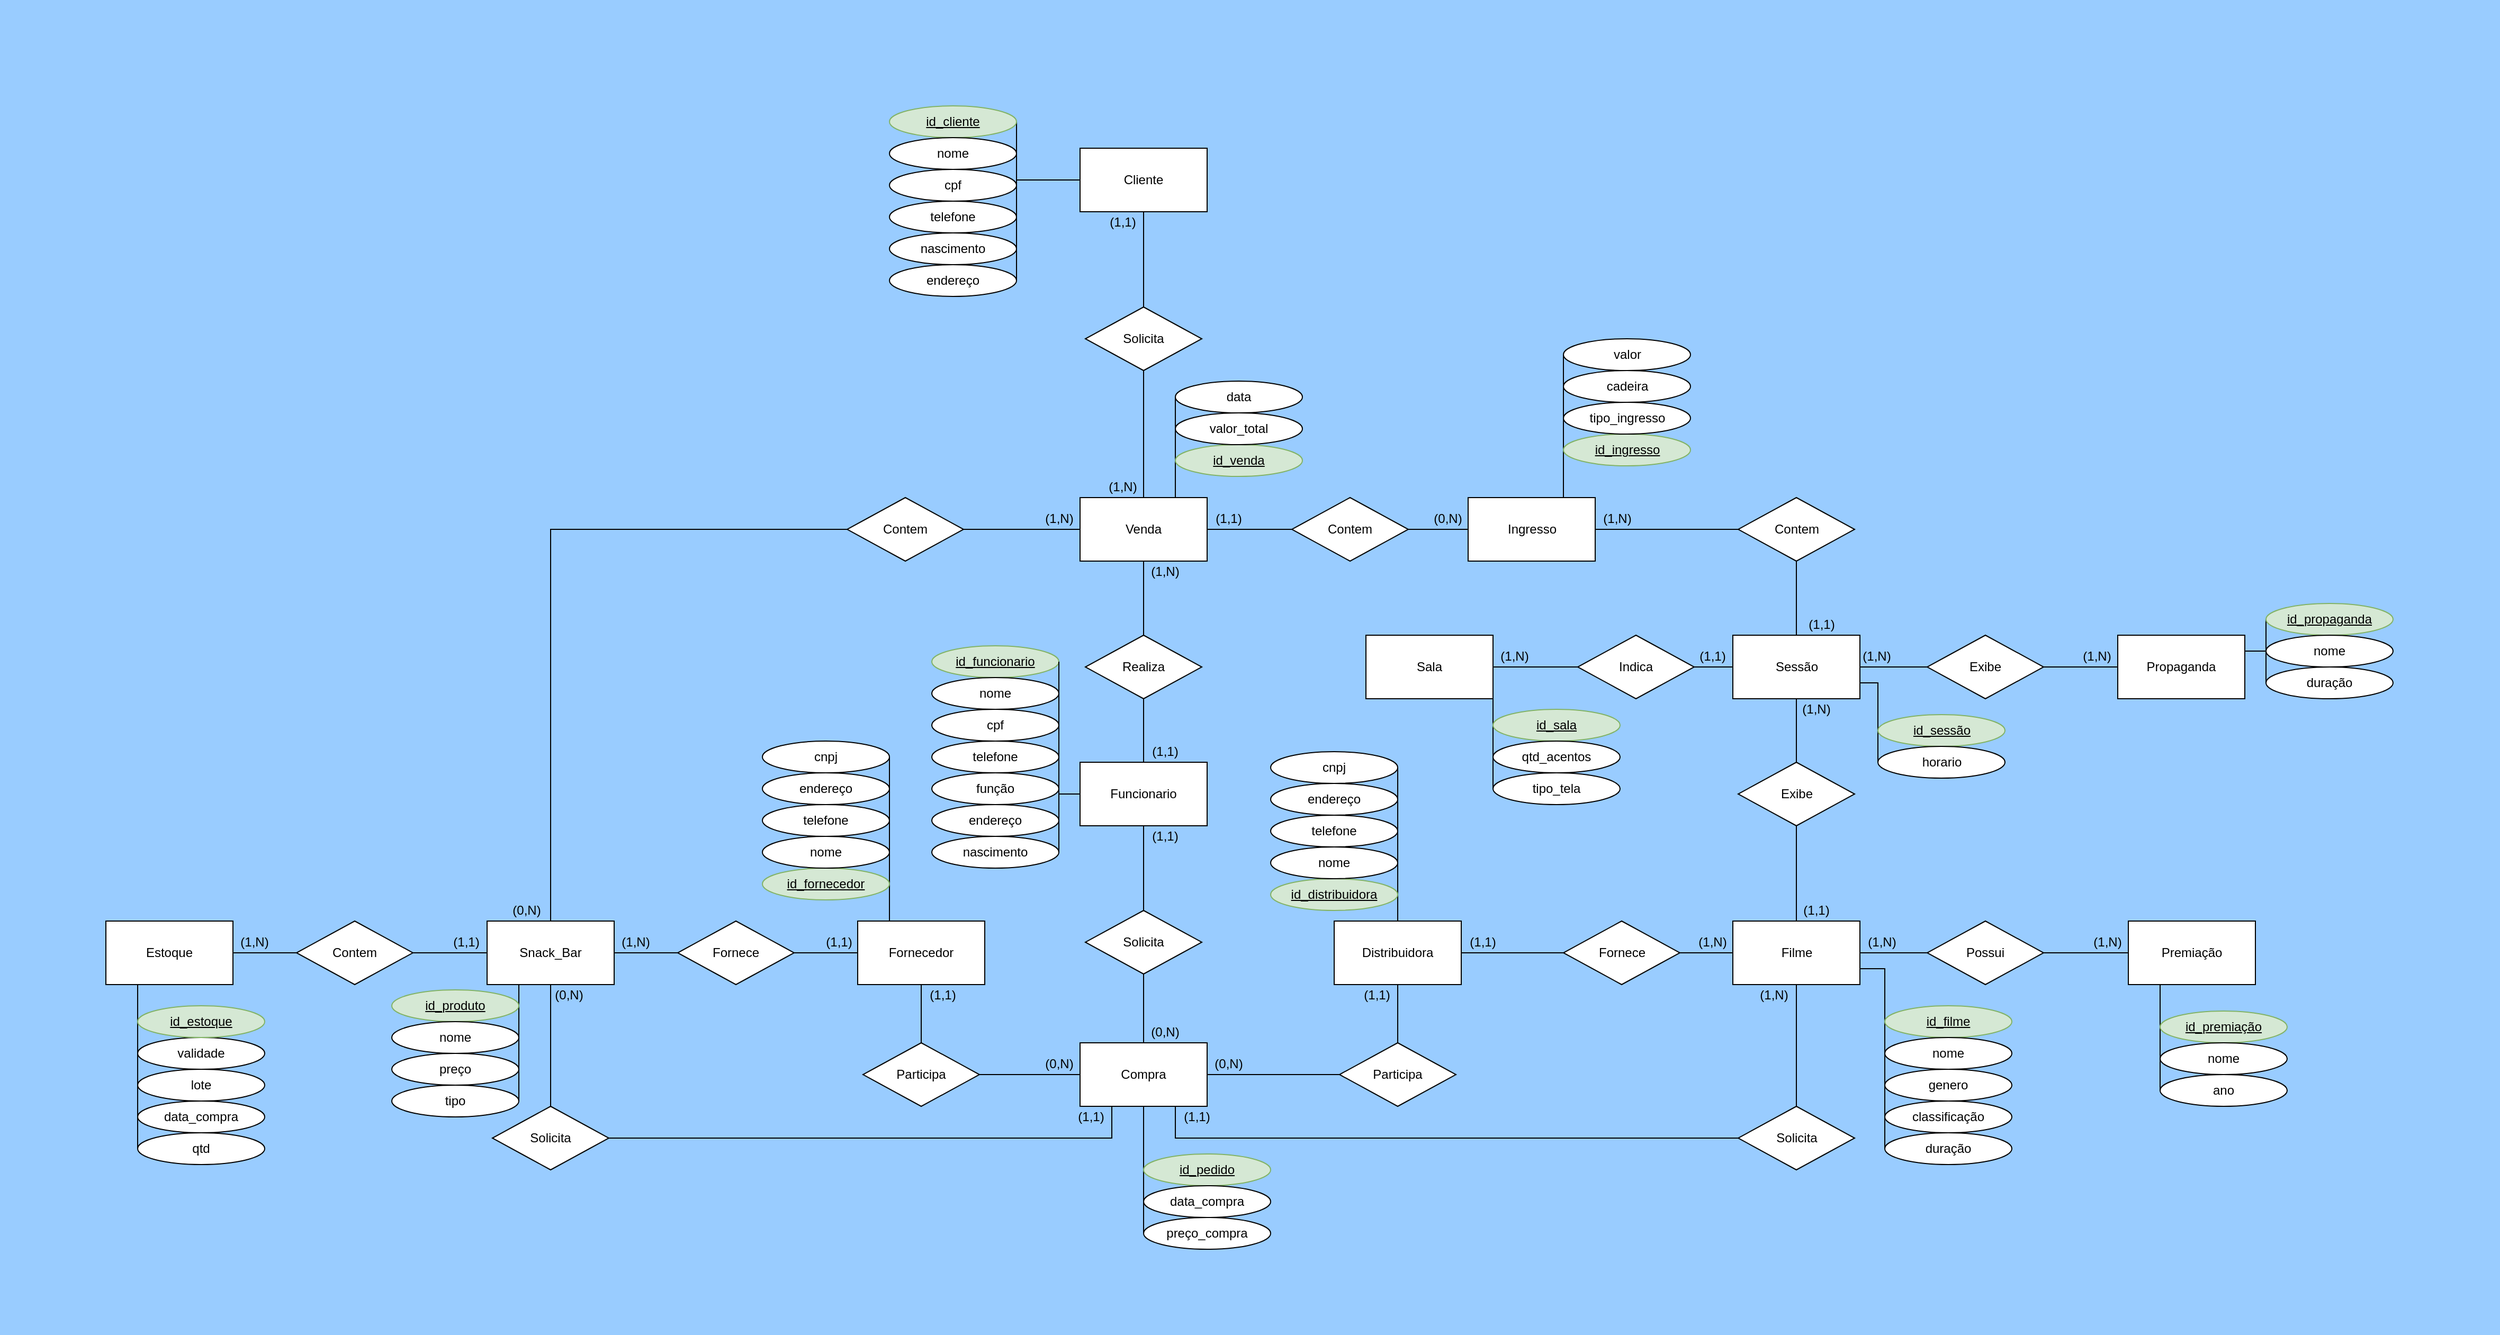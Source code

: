 <mxfile version="18.1.3" type="device"><diagram id="N08q6Q-7YGKwQMDw1m7G" name="Page-1"><mxGraphModel dx="3956" dy="2459" grid="1" gridSize="10" guides="1" tooltips="1" connect="1" arrows="0" fold="1" page="1" pageScale="1" pageWidth="827" pageHeight="1169" background="#99CCFF" math="0" shadow="0"><root><mxCell id="0"/><mxCell id="1" parent="0"/><mxCell id="DUTsO09bMGYUf5gLM8QR-39" style="edgeStyle=orthogonalEdgeStyle;rounded=0;orthogonalLoop=1;jettySize=auto;html=1;exitX=1;exitY=0.5;exitDx=0;exitDy=0;entryX=0;entryY=0.5;entryDx=0;entryDy=0;endArrow=none;endFill=0;" parent="1" source="DUTsO09bMGYUf5gLM8QR-1" target="DUTsO09bMGYUf5gLM8QR-38" edge="1"><mxGeometry relative="1" as="geometry"/></mxCell><mxCell id="rdsiZE_Zgg-O4tdGcCl3-23" style="edgeStyle=orthogonalEdgeStyle;rounded=0;orthogonalLoop=1;jettySize=auto;html=1;exitX=1;exitY=0.75;exitDx=0;exitDy=0;entryX=0;entryY=0.5;entryDx=0;entryDy=0;endArrow=none;endFill=0;" edge="1" parent="1" source="DUTsO09bMGYUf5gLM8QR-1" target="rdsiZE_Zgg-O4tdGcCl3-22"><mxGeometry relative="1" as="geometry"><Array as="points"><mxPoint x="520" y="270"/><mxPoint x="520" y="270"/></Array></mxGeometry></mxCell><mxCell id="DUTsO09bMGYUf5gLM8QR-1" value="Sala" style="rounded=0;whiteSpace=wrap;html=1;" parent="1" vertex="1"><mxGeometry x="400" y="200" width="120" height="60" as="geometry"/></mxCell><mxCell id="DUTsO09bMGYUf5gLM8QR-20" style="edgeStyle=orthogonalEdgeStyle;rounded=0;orthogonalLoop=1;jettySize=auto;html=1;entryX=0.5;entryY=0;entryDx=0;entryDy=0;endArrow=none;endFill=0;" parent="1" source="DUTsO09bMGYUf5gLM8QR-2" target="DUTsO09bMGYUf5gLM8QR-16" edge="1"><mxGeometry relative="1" as="geometry"/></mxCell><mxCell id="rdsiZE_Zgg-O4tdGcCl3-4" style="edgeStyle=orthogonalEdgeStyle;rounded=0;orthogonalLoop=1;jettySize=auto;html=1;exitX=0;exitY=0.5;exitDx=0;exitDy=0;entryX=1;entryY=0.5;entryDx=0;entryDy=0;endArrow=none;endFill=0;" edge="1" parent="1" source="DUTsO09bMGYUf5gLM8QR-2" target="nW029gVchSNb0J5H2_Mj-21"><mxGeometry relative="1" as="geometry"/></mxCell><mxCell id="DUTsO09bMGYUf5gLM8QR-2" value="Funcionario" style="rounded=0;whiteSpace=wrap;html=1;" parent="1" vertex="1"><mxGeometry x="130" y="320" width="120" height="60" as="geometry"/></mxCell><mxCell id="rdsiZE_Zgg-O4tdGcCl3-28" style="edgeStyle=orthogonalEdgeStyle;rounded=0;orthogonalLoop=1;jettySize=auto;html=1;exitX=1;exitY=0.25;exitDx=0;exitDy=0;endArrow=none;endFill=0;entryX=0;entryY=0.5;entryDx=0;entryDy=0;" edge="1" parent="1" source="DUTsO09bMGYUf5gLM8QR-3" target="rdsiZE_Zgg-O4tdGcCl3-25"><mxGeometry relative="1" as="geometry"><mxPoint x="1270" y="215.167" as="targetPoint"/></mxGeometry></mxCell><mxCell id="DUTsO09bMGYUf5gLM8QR-3" value="Propaganda" style="rounded=0;whiteSpace=wrap;html=1;" parent="1" vertex="1"><mxGeometry x="1110" y="200" width="120" height="60" as="geometry"/></mxCell><mxCell id="rdsiZE_Zgg-O4tdGcCl3-3" style="edgeStyle=orthogonalEdgeStyle;rounded=0;orthogonalLoop=1;jettySize=auto;html=1;exitX=0.25;exitY=0;exitDx=0;exitDy=0;entryX=1;entryY=0.5;entryDx=0;entryDy=0;endArrow=none;endFill=0;" edge="1" parent="1" source="DUTsO09bMGYUf5gLM8QR-4" target="nW029gVchSNb0J5H2_Mj-14"><mxGeometry relative="1" as="geometry"><Array as="points"><mxPoint x="-50" y="360"/><mxPoint x="-50" y="360"/></Array></mxGeometry></mxCell><mxCell id="DUTsO09bMGYUf5gLM8QR-4" value="Fornecedor" style="rounded=0;whiteSpace=wrap;html=1;" parent="1" vertex="1"><mxGeometry x="-80" y="470" width="120" height="60" as="geometry"/></mxCell><mxCell id="DUTsO09bMGYUf5gLM8QR-48" style="edgeStyle=orthogonalEdgeStyle;rounded=0;orthogonalLoop=1;jettySize=auto;html=1;exitX=1;exitY=0.5;exitDx=0;exitDy=0;entryX=0;entryY=0.5;entryDx=0;entryDy=0;endArrow=none;endFill=0;" parent="1" source="DUTsO09bMGYUf5gLM8QR-5" target="DUTsO09bMGYUf5gLM8QR-47" edge="1"><mxGeometry relative="1" as="geometry"/></mxCell><mxCell id="rdsiZE_Zgg-O4tdGcCl3-38" style="edgeStyle=orthogonalEdgeStyle;rounded=0;orthogonalLoop=1;jettySize=auto;html=1;exitX=0.75;exitY=0;exitDx=0;exitDy=0;entryX=0;entryY=0.5;entryDx=0;entryDy=0;endArrow=none;endFill=0;" edge="1" parent="1" source="DUTsO09bMGYUf5gLM8QR-5" target="rdsiZE_Zgg-O4tdGcCl3-46"><mxGeometry relative="1" as="geometry"><Array as="points"><mxPoint x="587" y="-35"/><mxPoint x="587" y="-65"/></Array></mxGeometry></mxCell><mxCell id="DUTsO09bMGYUf5gLM8QR-5" value="Ingresso" style="rounded=0;whiteSpace=wrap;html=1;" parent="1" vertex="1"><mxGeometry x="496.5" y="70" width="120" height="60" as="geometry"/></mxCell><mxCell id="DUTsO09bMGYUf5gLM8QR-55" style="edgeStyle=orthogonalEdgeStyle;rounded=0;orthogonalLoop=1;jettySize=auto;html=1;exitX=0.5;exitY=0;exitDx=0;exitDy=0;entryX=0;entryY=0.5;entryDx=0;entryDy=0;endArrow=none;endFill=0;" parent="1" source="DUTsO09bMGYUf5gLM8QR-6" target="DUTsO09bMGYUf5gLM8QR-53" edge="1"><mxGeometry relative="1" as="geometry"/></mxCell><mxCell id="juYPXaUoEVc3lZJDfHb4-6" style="edgeStyle=orthogonalEdgeStyle;rounded=0;orthogonalLoop=1;jettySize=auto;html=1;exitX=0.5;exitY=1;exitDx=0;exitDy=0;entryX=0.5;entryY=0;entryDx=0;entryDy=0;endArrow=none;endFill=0;" parent="1" source="DUTsO09bMGYUf5gLM8QR-6" target="juYPXaUoEVc3lZJDfHb4-5" edge="1"><mxGeometry relative="1" as="geometry"/></mxCell><mxCell id="nW029gVchSNb0J5H2_Mj-2" style="edgeStyle=orthogonalEdgeStyle;rounded=0;orthogonalLoop=1;jettySize=auto;html=1;exitX=0;exitY=0.5;exitDx=0;exitDy=0;entryX=1;entryY=0.5;entryDx=0;entryDy=0;endArrow=none;endFill=0;" parent="1" source="DUTsO09bMGYUf5gLM8QR-6" target="nW029gVchSNb0J5H2_Mj-1" edge="1"><mxGeometry relative="1" as="geometry"/></mxCell><mxCell id="rdsiZE_Zgg-O4tdGcCl3-2" style="edgeStyle=orthogonalEdgeStyle;rounded=0;orthogonalLoop=1;jettySize=auto;html=1;exitX=0.25;exitY=1;exitDx=0;exitDy=0;endArrow=none;endFill=0;" edge="1" parent="1" source="DUTsO09bMGYUf5gLM8QR-6"><mxGeometry relative="1" as="geometry"><mxPoint x="-400" y="640" as="targetPoint"/></mxGeometry></mxCell><mxCell id="DUTsO09bMGYUf5gLM8QR-6" value="Snack_Bar" style="rounded=0;whiteSpace=wrap;html=1;" parent="1" vertex="1"><mxGeometry x="-430" y="470" width="120" height="60" as="geometry"/></mxCell><mxCell id="rdsiZE_Zgg-O4tdGcCl3-19" style="edgeStyle=orthogonalEdgeStyle;rounded=0;orthogonalLoop=1;jettySize=auto;html=1;exitX=0.5;exitY=0;exitDx=0;exitDy=0;entryX=1;entryY=0.5;entryDx=0;entryDy=0;endArrow=none;endFill=0;" edge="1" parent="1" source="DUTsO09bMGYUf5gLM8QR-7" target="rdsiZE_Zgg-O4tdGcCl3-18"><mxGeometry relative="1" as="geometry"><Array as="points"><mxPoint x="430" y="360"/><mxPoint x="430" y="360"/></Array></mxGeometry></mxCell><mxCell id="DUTsO09bMGYUf5gLM8QR-7" value="Distribuidora" style="rounded=0;whiteSpace=wrap;html=1;" parent="1" vertex="1"><mxGeometry x="370" y="470" width="120" height="60" as="geometry"/></mxCell><mxCell id="rdsiZE_Zgg-O4tdGcCl3-56" style="edgeStyle=orthogonalEdgeStyle;rounded=0;orthogonalLoop=1;jettySize=auto;html=1;exitX=0;exitY=0.5;exitDx=0;exitDy=0;entryX=1;entryY=0.5;entryDx=0;entryDy=0;endArrow=none;endFill=0;" edge="1" parent="1" source="DUTsO09bMGYUf5gLM8QR-8" target="rdsiZE_Zgg-O4tdGcCl3-50"><mxGeometry relative="1" as="geometry"><Array as="points"><mxPoint x="70" y="-230"/></Array></mxGeometry></mxCell><mxCell id="DUTsO09bMGYUf5gLM8QR-8" value="Cliente" style="rounded=0;whiteSpace=wrap;html=1;" parent="1" vertex="1"><mxGeometry x="130" y="-260" width="120" height="60" as="geometry"/></mxCell><mxCell id="DUTsO09bMGYUf5gLM8QR-24" style="edgeStyle=orthogonalEdgeStyle;rounded=0;orthogonalLoop=1;jettySize=auto;html=1;entryX=1;entryY=0.5;entryDx=0;entryDy=0;endArrow=none;endFill=0;" parent="1" source="DUTsO09bMGYUf5gLM8QR-10" target="DUTsO09bMGYUf5gLM8QR-23" edge="1"><mxGeometry relative="1" as="geometry"/></mxCell><mxCell id="DUTsO09bMGYUf5gLM8QR-42" style="edgeStyle=orthogonalEdgeStyle;rounded=0;orthogonalLoop=1;jettySize=auto;html=1;exitX=0.5;exitY=0;exitDx=0;exitDy=0;entryX=0.5;entryY=1;entryDx=0;entryDy=0;endArrow=none;endFill=0;" parent="1" source="DUTsO09bMGYUf5gLM8QR-10" target="DUTsO09bMGYUf5gLM8QR-41" edge="1"><mxGeometry relative="1" as="geometry"/></mxCell><mxCell id="juYPXaUoEVc3lZJDfHb4-12" style="edgeStyle=orthogonalEdgeStyle;rounded=0;orthogonalLoop=1;jettySize=auto;html=1;exitX=0.5;exitY=1;exitDx=0;exitDy=0;entryX=0.5;entryY=0;entryDx=0;entryDy=0;endArrow=none;endFill=0;" parent="1" source="DUTsO09bMGYUf5gLM8QR-10" target="juYPXaUoEVc3lZJDfHb4-11" edge="1"><mxGeometry relative="1" as="geometry"/></mxCell><mxCell id="rdsiZE_Zgg-O4tdGcCl3-13" style="edgeStyle=orthogonalEdgeStyle;rounded=0;orthogonalLoop=1;jettySize=auto;html=1;exitX=1;exitY=0.75;exitDx=0;exitDy=0;endArrow=none;endFill=0;entryX=0;entryY=0.5;entryDx=0;entryDy=0;" edge="1" parent="1" source="DUTsO09bMGYUf5gLM8QR-10" target="nW029gVchSNb0J5H2_Mj-25"><mxGeometry relative="1" as="geometry"><mxPoint x="890" y="560" as="targetPoint"/><Array as="points"><mxPoint x="890" y="515"/></Array></mxGeometry></mxCell><mxCell id="DUTsO09bMGYUf5gLM8QR-10" value="Filme" style="rounded=0;whiteSpace=wrap;html=1;" parent="1" vertex="1"><mxGeometry x="746.5" y="470" width="120" height="60" as="geometry"/></mxCell><mxCell id="DUTsO09bMGYUf5gLM8QR-54" style="edgeStyle=orthogonalEdgeStyle;rounded=0;orthogonalLoop=1;jettySize=auto;html=1;exitX=0;exitY=0.5;exitDx=0;exitDy=0;entryX=1;entryY=0.5;entryDx=0;entryDy=0;endArrow=none;endFill=0;" parent="1" source="DUTsO09bMGYUf5gLM8QR-11" target="DUTsO09bMGYUf5gLM8QR-53" edge="1"><mxGeometry relative="1" as="geometry"/></mxCell><mxCell id="rdsiZE_Zgg-O4tdGcCl3-48" style="edgeStyle=orthogonalEdgeStyle;rounded=0;orthogonalLoop=1;jettySize=auto;html=1;exitX=0.75;exitY=0;exitDx=0;exitDy=0;entryX=0;entryY=0.5;entryDx=0;entryDy=0;endArrow=none;endFill=0;" edge="1" parent="1" source="DUTsO09bMGYUf5gLM8QR-11" target="rdsiZE_Zgg-O4tdGcCl3-47"><mxGeometry relative="1" as="geometry"><Array as="points"><mxPoint x="220" y="20"/><mxPoint x="220" y="20"/></Array></mxGeometry></mxCell><mxCell id="DUTsO09bMGYUf5gLM8QR-11" value="Venda" style="rounded=0;whiteSpace=wrap;html=1;" parent="1" vertex="1"><mxGeometry x="130" y="70" width="120" height="60" as="geometry"/></mxCell><mxCell id="DUTsO09bMGYUf5gLM8QR-15" style="edgeStyle=orthogonalEdgeStyle;rounded=0;orthogonalLoop=1;jettySize=auto;html=1;entryX=0.5;entryY=0;entryDx=0;entryDy=0;endArrow=none;endFill=0;" parent="1" source="DUTsO09bMGYUf5gLM8QR-12" target="DUTsO09bMGYUf5gLM8QR-11" edge="1"><mxGeometry relative="1" as="geometry"/></mxCell><mxCell id="DUTsO09bMGYUf5gLM8QR-52" style="edgeStyle=orthogonalEdgeStyle;rounded=0;orthogonalLoop=1;jettySize=auto;html=1;exitX=0.5;exitY=0;exitDx=0;exitDy=0;entryX=0.5;entryY=1;entryDx=0;entryDy=0;endArrow=none;endFill=0;" parent="1" source="DUTsO09bMGYUf5gLM8QR-12" target="DUTsO09bMGYUf5gLM8QR-8" edge="1"><mxGeometry relative="1" as="geometry"/></mxCell><mxCell id="DUTsO09bMGYUf5gLM8QR-12" value="Solicita" style="rhombus;whiteSpace=wrap;html=1;" parent="1" vertex="1"><mxGeometry x="135" y="-110" width="110" height="60" as="geometry"/></mxCell><mxCell id="DUTsO09bMGYUf5gLM8QR-16" value="Solicita" style="rhombus;whiteSpace=wrap;html=1;" parent="1" vertex="1"><mxGeometry x="135" y="460" width="110" height="60" as="geometry"/></mxCell><mxCell id="DUTsO09bMGYUf5gLM8QR-18" style="edgeStyle=orthogonalEdgeStyle;rounded=0;orthogonalLoop=1;jettySize=auto;html=1;entryX=0.5;entryY=0;entryDx=0;entryDy=0;endArrow=none;endFill=0;" parent="1" source="DUTsO09bMGYUf5gLM8QR-17" target="DUTsO09bMGYUf5gLM8QR-2" edge="1"><mxGeometry relative="1" as="geometry"/></mxCell><mxCell id="DUTsO09bMGYUf5gLM8QR-19" style="edgeStyle=orthogonalEdgeStyle;rounded=0;orthogonalLoop=1;jettySize=auto;html=1;entryX=0.5;entryY=1;entryDx=0;entryDy=0;endArrow=none;endFill=0;" parent="1" source="DUTsO09bMGYUf5gLM8QR-17" target="DUTsO09bMGYUf5gLM8QR-11" edge="1"><mxGeometry relative="1" as="geometry"/></mxCell><mxCell id="DUTsO09bMGYUf5gLM8QR-17" value="Realiza" style="rhombus;whiteSpace=wrap;html=1;" parent="1" vertex="1"><mxGeometry x="135" y="200" width="110" height="60" as="geometry"/></mxCell><mxCell id="DUTsO09bMGYUf5gLM8QR-22" style="edgeStyle=orthogonalEdgeStyle;rounded=0;orthogonalLoop=1;jettySize=auto;html=1;entryX=0.5;entryY=1;entryDx=0;entryDy=0;endArrow=none;endFill=0;" parent="1" source="DUTsO09bMGYUf5gLM8QR-21" target="DUTsO09bMGYUf5gLM8QR-16" edge="1"><mxGeometry relative="1" as="geometry"/></mxCell><mxCell id="juYPXaUoEVc3lZJDfHb4-2" style="edgeStyle=orthogonalEdgeStyle;rounded=0;orthogonalLoop=1;jettySize=auto;html=1;exitX=0;exitY=0.5;exitDx=0;exitDy=0;entryX=1;entryY=0.5;entryDx=0;entryDy=0;endArrow=none;endFill=0;" parent="1" source="DUTsO09bMGYUf5gLM8QR-21" target="juYPXaUoEVc3lZJDfHb4-1" edge="1"><mxGeometry relative="1" as="geometry"/></mxCell><mxCell id="rdsiZE_Zgg-O4tdGcCl3-7" style="edgeStyle=orthogonalEdgeStyle;rounded=0;orthogonalLoop=1;jettySize=auto;html=1;exitX=0.5;exitY=1;exitDx=0;exitDy=0;entryX=0;entryY=0.5;entryDx=0;entryDy=0;endArrow=none;endFill=0;" edge="1" parent="1" source="DUTsO09bMGYUf5gLM8QR-21" target="nW029gVchSNb0J5H2_Mj-17"><mxGeometry relative="1" as="geometry"><Array as="points"><mxPoint x="190" y="720"/><mxPoint x="190" y="720"/></Array></mxGeometry></mxCell><mxCell id="DUTsO09bMGYUf5gLM8QR-21" value="Compra" style="rounded=0;whiteSpace=wrap;html=1;" parent="1" vertex="1"><mxGeometry x="130" y="585" width="120" height="60" as="geometry"/></mxCell><mxCell id="DUTsO09bMGYUf5gLM8QR-25" style="edgeStyle=orthogonalEdgeStyle;rounded=0;orthogonalLoop=1;jettySize=auto;html=1;entryX=1;entryY=0.5;entryDx=0;entryDy=0;endArrow=none;endFill=0;" parent="1" source="DUTsO09bMGYUf5gLM8QR-23" target="DUTsO09bMGYUf5gLM8QR-7" edge="1"><mxGeometry relative="1" as="geometry"><mxPoint x="540" y="500" as="targetPoint"/></mxGeometry></mxCell><mxCell id="DUTsO09bMGYUf5gLM8QR-23" value="Fornece" style="rhombus;whiteSpace=wrap;html=1;" parent="1" vertex="1"><mxGeometry x="586.5" y="470" width="110" height="60" as="geometry"/></mxCell><mxCell id="DUTsO09bMGYUf5gLM8QR-27" style="edgeStyle=orthogonalEdgeStyle;rounded=0;orthogonalLoop=1;jettySize=auto;html=1;entryX=0;entryY=0.5;entryDx=0;entryDy=0;endArrow=none;endFill=0;" parent="1" source="DUTsO09bMGYUf5gLM8QR-26" target="DUTsO09bMGYUf5gLM8QR-4" edge="1"><mxGeometry relative="1" as="geometry"/></mxCell><mxCell id="DUTsO09bMGYUf5gLM8QR-28" style="edgeStyle=orthogonalEdgeStyle;rounded=0;orthogonalLoop=1;jettySize=auto;html=1;entryX=1;entryY=0.5;entryDx=0;entryDy=0;endArrow=none;endFill=0;" parent="1" source="DUTsO09bMGYUf5gLM8QR-26" target="DUTsO09bMGYUf5gLM8QR-6" edge="1"><mxGeometry relative="1" as="geometry"/></mxCell><mxCell id="DUTsO09bMGYUf5gLM8QR-26" value="Fornece" style="rhombus;whiteSpace=wrap;html=1;" parent="1" vertex="1"><mxGeometry x="-250" y="470" width="110" height="60" as="geometry"/></mxCell><mxCell id="rdsiZE_Zgg-O4tdGcCl3-11" style="edgeStyle=orthogonalEdgeStyle;rounded=0;orthogonalLoop=1;jettySize=auto;html=1;exitX=0.25;exitY=1;exitDx=0;exitDy=0;entryX=0;entryY=0.5;entryDx=0;entryDy=0;endArrow=none;endFill=0;" edge="1" parent="1" source="DUTsO09bMGYUf5gLM8QR-29" target="rdsiZE_Zgg-O4tdGcCl3-78"><mxGeometry relative="1" as="geometry"><Array as="points"><mxPoint x="1150" y="600"/><mxPoint x="1150" y="600"/></Array></mxGeometry></mxCell><mxCell id="DUTsO09bMGYUf5gLM8QR-29" value="Premiação" style="rounded=0;whiteSpace=wrap;html=1;" parent="1" vertex="1"><mxGeometry x="1120" y="470" width="120" height="60" as="geometry"/></mxCell><mxCell id="DUTsO09bMGYUf5gLM8QR-31" style="edgeStyle=orthogonalEdgeStyle;rounded=0;orthogonalLoop=1;jettySize=auto;html=1;exitX=1;exitY=0.5;exitDx=0;exitDy=0;entryX=0;entryY=0.5;entryDx=0;entryDy=0;endArrow=none;endFill=0;" parent="1" source="DUTsO09bMGYUf5gLM8QR-30" target="DUTsO09bMGYUf5gLM8QR-29" edge="1"><mxGeometry relative="1" as="geometry"/></mxCell><mxCell id="DUTsO09bMGYUf5gLM8QR-32" style="edgeStyle=orthogonalEdgeStyle;rounded=0;orthogonalLoop=1;jettySize=auto;html=1;exitX=0;exitY=0.5;exitDx=0;exitDy=0;entryX=1;entryY=0.5;entryDx=0;entryDy=0;endArrow=none;endFill=0;" parent="1" source="DUTsO09bMGYUf5gLM8QR-30" target="DUTsO09bMGYUf5gLM8QR-10" edge="1"><mxGeometry relative="1" as="geometry"/></mxCell><mxCell id="DUTsO09bMGYUf5gLM8QR-30" value="Possui" style="rhombus;whiteSpace=wrap;html=1;" parent="1" vertex="1"><mxGeometry x="930" y="470" width="110" height="60" as="geometry"/></mxCell><mxCell id="DUTsO09bMGYUf5gLM8QR-45" style="edgeStyle=orthogonalEdgeStyle;rounded=0;orthogonalLoop=1;jettySize=auto;html=1;exitX=1;exitY=0.5;exitDx=0;exitDy=0;entryX=0;entryY=0.5;entryDx=0;entryDy=0;endArrow=none;endFill=0;" parent="1" source="DUTsO09bMGYUf5gLM8QR-34" target="DUTsO09bMGYUf5gLM8QR-44" edge="1"><mxGeometry relative="1" as="geometry"/></mxCell><mxCell id="rdsiZE_Zgg-O4tdGcCl3-42" style="edgeStyle=orthogonalEdgeStyle;rounded=0;orthogonalLoop=1;jettySize=auto;html=1;exitX=1;exitY=0.75;exitDx=0;exitDy=0;entryX=0;entryY=0.5;entryDx=0;entryDy=0;endArrow=none;endFill=0;" edge="1" parent="1" source="DUTsO09bMGYUf5gLM8QR-34" target="rdsiZE_Zgg-O4tdGcCl3-40"><mxGeometry relative="1" as="geometry"><mxPoint x="860" y="240.0" as="sourcePoint"/><Array as="points"><mxPoint x="884" y="245"/></Array></mxGeometry></mxCell><mxCell id="DUTsO09bMGYUf5gLM8QR-34" value="Sessão" style="rounded=0;whiteSpace=wrap;html=1;" parent="1" vertex="1"><mxGeometry x="746.5" y="200" width="120" height="60" as="geometry"/></mxCell><mxCell id="DUTsO09bMGYUf5gLM8QR-36" style="edgeStyle=orthogonalEdgeStyle;rounded=0;orthogonalLoop=1;jettySize=auto;html=1;exitX=0;exitY=0.5;exitDx=0;exitDy=0;entryX=1;entryY=0.5;entryDx=0;entryDy=0;endArrow=none;endFill=0;" parent="1" source="DUTsO09bMGYUf5gLM8QR-35" target="DUTsO09bMGYUf5gLM8QR-11" edge="1"><mxGeometry relative="1" as="geometry"/></mxCell><mxCell id="DUTsO09bMGYUf5gLM8QR-37" style="edgeStyle=orthogonalEdgeStyle;rounded=0;orthogonalLoop=1;jettySize=auto;html=1;exitX=1;exitY=0.5;exitDx=0;exitDy=0;entryX=0;entryY=0.5;entryDx=0;entryDy=0;endArrow=none;endFill=0;" parent="1" source="DUTsO09bMGYUf5gLM8QR-35" target="DUTsO09bMGYUf5gLM8QR-5" edge="1"><mxGeometry relative="1" as="geometry"/></mxCell><mxCell id="DUTsO09bMGYUf5gLM8QR-35" value="Contem" style="rhombus;whiteSpace=wrap;html=1;" parent="1" vertex="1"><mxGeometry x="330" y="70" width="110" height="60" as="geometry"/></mxCell><mxCell id="DUTsO09bMGYUf5gLM8QR-40" style="edgeStyle=orthogonalEdgeStyle;rounded=0;orthogonalLoop=1;jettySize=auto;html=1;exitX=1;exitY=0.5;exitDx=0;exitDy=0;entryX=0;entryY=0.5;entryDx=0;entryDy=0;endArrow=none;endFill=0;" parent="1" source="DUTsO09bMGYUf5gLM8QR-38" target="DUTsO09bMGYUf5gLM8QR-34" edge="1"><mxGeometry relative="1" as="geometry"/></mxCell><mxCell id="DUTsO09bMGYUf5gLM8QR-38" value="Indica" style="rhombus;whiteSpace=wrap;html=1;" parent="1" vertex="1"><mxGeometry x="600" y="200" width="110" height="60" as="geometry"/></mxCell><mxCell id="DUTsO09bMGYUf5gLM8QR-43" style="edgeStyle=orthogonalEdgeStyle;rounded=0;orthogonalLoop=1;jettySize=auto;html=1;exitX=0.5;exitY=0;exitDx=0;exitDy=0;entryX=0.5;entryY=1;entryDx=0;entryDy=0;endArrow=none;endFill=0;" parent="1" source="DUTsO09bMGYUf5gLM8QR-41" target="DUTsO09bMGYUf5gLM8QR-34" edge="1"><mxGeometry relative="1" as="geometry"/></mxCell><mxCell id="DUTsO09bMGYUf5gLM8QR-41" value="Exibe" style="rhombus;whiteSpace=wrap;html=1;" parent="1" vertex="1"><mxGeometry x="751.5" y="320" width="110" height="60" as="geometry"/></mxCell><mxCell id="DUTsO09bMGYUf5gLM8QR-46" style="edgeStyle=orthogonalEdgeStyle;rounded=0;orthogonalLoop=1;jettySize=auto;html=1;exitX=1;exitY=0.5;exitDx=0;exitDy=0;entryX=0;entryY=0.5;entryDx=0;entryDy=0;endArrow=none;endFill=0;" parent="1" source="DUTsO09bMGYUf5gLM8QR-44" target="DUTsO09bMGYUf5gLM8QR-3" edge="1"><mxGeometry relative="1" as="geometry"/></mxCell><mxCell id="DUTsO09bMGYUf5gLM8QR-44" value="Exibe" style="rhombus;whiteSpace=wrap;html=1;" parent="1" vertex="1"><mxGeometry x="930" y="200" width="110" height="60" as="geometry"/></mxCell><mxCell id="DUTsO09bMGYUf5gLM8QR-49" style="edgeStyle=orthogonalEdgeStyle;rounded=0;orthogonalLoop=1;jettySize=auto;html=1;exitX=0.5;exitY=1;exitDx=0;exitDy=0;entryX=0.5;entryY=0;entryDx=0;entryDy=0;endArrow=none;endFill=0;" parent="1" source="DUTsO09bMGYUf5gLM8QR-47" target="DUTsO09bMGYUf5gLM8QR-34" edge="1"><mxGeometry relative="1" as="geometry"/></mxCell><mxCell id="DUTsO09bMGYUf5gLM8QR-47" value="Contem" style="rhombus;whiteSpace=wrap;html=1;" parent="1" vertex="1"><mxGeometry x="751.5" y="70" width="110" height="60" as="geometry"/></mxCell><mxCell id="DUTsO09bMGYUf5gLM8QR-53" value="Contem" style="rhombus;whiteSpace=wrap;html=1;" parent="1" vertex="1"><mxGeometry x="-90" y="70" width="110" height="60" as="geometry"/></mxCell><mxCell id="juYPXaUoEVc3lZJDfHb4-3" style="edgeStyle=orthogonalEdgeStyle;rounded=0;orthogonalLoop=1;jettySize=auto;html=1;exitX=0.5;exitY=0;exitDx=0;exitDy=0;entryX=0.5;entryY=1;entryDx=0;entryDy=0;endArrow=none;endFill=0;" parent="1" source="juYPXaUoEVc3lZJDfHb4-1" target="DUTsO09bMGYUf5gLM8QR-4" edge="1"><mxGeometry relative="1" as="geometry"/></mxCell><mxCell id="juYPXaUoEVc3lZJDfHb4-1" value="Participa" style="rhombus;whiteSpace=wrap;html=1;" parent="1" vertex="1"><mxGeometry x="-75" y="585" width="110" height="60" as="geometry"/></mxCell><mxCell id="juYPXaUoEVc3lZJDfHb4-7" style="edgeStyle=orthogonalEdgeStyle;rounded=0;orthogonalLoop=1;jettySize=auto;html=1;exitX=1;exitY=0.5;exitDx=0;exitDy=0;entryX=0.25;entryY=1;entryDx=0;entryDy=0;endArrow=none;endFill=0;" parent="1" source="juYPXaUoEVc3lZJDfHb4-5" target="DUTsO09bMGYUf5gLM8QR-21" edge="1"><mxGeometry relative="1" as="geometry"/></mxCell><mxCell id="juYPXaUoEVc3lZJDfHb4-5" value="Solicita" style="rhombus;whiteSpace=wrap;html=1;" parent="1" vertex="1"><mxGeometry x="-425" y="645" width="110" height="60" as="geometry"/></mxCell><mxCell id="juYPXaUoEVc3lZJDfHb4-9" style="edgeStyle=orthogonalEdgeStyle;rounded=0;orthogonalLoop=1;jettySize=auto;html=1;exitX=0.5;exitY=0;exitDx=0;exitDy=0;entryX=0.5;entryY=1;entryDx=0;entryDy=0;endArrow=none;endFill=0;" parent="1" source="juYPXaUoEVc3lZJDfHb4-8" target="DUTsO09bMGYUf5gLM8QR-7" edge="1"><mxGeometry relative="1" as="geometry"/></mxCell><mxCell id="juYPXaUoEVc3lZJDfHb4-10" style="edgeStyle=orthogonalEdgeStyle;rounded=0;orthogonalLoop=1;jettySize=auto;html=1;exitX=0;exitY=0.5;exitDx=0;exitDy=0;entryX=1;entryY=0.5;entryDx=0;entryDy=0;endArrow=none;endFill=0;" parent="1" source="juYPXaUoEVc3lZJDfHb4-8" target="DUTsO09bMGYUf5gLM8QR-21" edge="1"><mxGeometry relative="1" as="geometry"/></mxCell><mxCell id="juYPXaUoEVc3lZJDfHb4-8" value="Participa" style="rhombus;whiteSpace=wrap;html=1;" parent="1" vertex="1"><mxGeometry x="375" y="585" width="110" height="60" as="geometry"/></mxCell><mxCell id="juYPXaUoEVc3lZJDfHb4-13" style="edgeStyle=orthogonalEdgeStyle;rounded=0;orthogonalLoop=1;jettySize=auto;html=1;exitX=0;exitY=0.5;exitDx=0;exitDy=0;entryX=0.75;entryY=1;entryDx=0;entryDy=0;endArrow=none;endFill=0;" parent="1" source="juYPXaUoEVc3lZJDfHb4-11" target="DUTsO09bMGYUf5gLM8QR-21" edge="1"><mxGeometry relative="1" as="geometry"/></mxCell><mxCell id="juYPXaUoEVc3lZJDfHb4-11" value="Solicita" style="rhombus;whiteSpace=wrap;html=1;" parent="1" vertex="1"><mxGeometry x="751.5" y="645" width="110" height="60" as="geometry"/></mxCell><mxCell id="juYPXaUoEVc3lZJDfHb4-14" value="id_produto" style="ellipse;whiteSpace=wrap;html=1;fillColor=#d5e8d4;strokeColor=#82b366;fontStyle=4" parent="1" vertex="1"><mxGeometry x="-520" y="535" width="120" height="30" as="geometry"/></mxCell><mxCell id="juYPXaUoEVc3lZJDfHb4-15" value="nome" style="ellipse;whiteSpace=wrap;html=1;" parent="1" vertex="1"><mxGeometry x="-520" y="565" width="120" height="30" as="geometry"/></mxCell><mxCell id="juYPXaUoEVc3lZJDfHb4-16" value="preço" style="ellipse;whiteSpace=wrap;html=1;" parent="1" vertex="1"><mxGeometry x="-520" y="595" width="120" height="30" as="geometry"/></mxCell><mxCell id="juYPXaUoEVc3lZJDfHb4-17" value="validade" style="ellipse;whiteSpace=wrap;html=1;" parent="1" vertex="1"><mxGeometry x="-760" y="580" width="120" height="30" as="geometry"/></mxCell><mxCell id="nW029gVchSNb0J5H2_Mj-4" style="edgeStyle=orthogonalEdgeStyle;rounded=0;orthogonalLoop=1;jettySize=auto;html=1;exitX=0;exitY=0.5;exitDx=0;exitDy=0;entryX=1;entryY=0.5;entryDx=0;entryDy=0;endArrow=none;endFill=0;" parent="1" source="nW029gVchSNb0J5H2_Mj-1" target="nW029gVchSNb0J5H2_Mj-3" edge="1"><mxGeometry relative="1" as="geometry"/></mxCell><mxCell id="nW029gVchSNb0J5H2_Mj-1" value="Contem" style="rhombus;whiteSpace=wrap;html=1;" parent="1" vertex="1"><mxGeometry x="-610" y="470" width="110" height="60" as="geometry"/></mxCell><mxCell id="rdsiZE_Zgg-O4tdGcCl3-1" style="edgeStyle=orthogonalEdgeStyle;rounded=0;orthogonalLoop=1;jettySize=auto;html=1;exitX=0.25;exitY=1;exitDx=0;exitDy=0;entryX=0;entryY=0.5;entryDx=0;entryDy=0;endArrow=none;endFill=0;" edge="1" parent="1" source="nW029gVchSNb0J5H2_Mj-3" target="nW029gVchSNb0J5H2_Mj-9"><mxGeometry relative="1" as="geometry"><Array as="points"><mxPoint x="-760" y="640"/><mxPoint x="-760" y="640"/></Array></mxGeometry></mxCell><mxCell id="nW029gVchSNb0J5H2_Mj-3" value="Estoque" style="rounded=0;whiteSpace=wrap;html=1;" parent="1" vertex="1"><mxGeometry x="-790" y="470" width="120" height="60" as="geometry"/></mxCell><mxCell id="nW029gVchSNb0J5H2_Mj-5" value="id_estoque" style="ellipse;whiteSpace=wrap;html=1;fillColor=#d5e8d4;strokeColor=#82b366;fontStyle=4" parent="1" vertex="1"><mxGeometry x="-760" y="550" width="120" height="30" as="geometry"/></mxCell><mxCell id="nW029gVchSNb0J5H2_Mj-6" value="lote" style="ellipse;whiteSpace=wrap;html=1;" parent="1" vertex="1"><mxGeometry x="-760" y="610" width="120" height="30" as="geometry"/></mxCell><mxCell id="nW029gVchSNb0J5H2_Mj-7" value="tipo" style="ellipse;whiteSpace=wrap;html=1;" parent="1" vertex="1"><mxGeometry x="-520" y="625" width="120" height="30" as="geometry"/></mxCell><mxCell id="nW029gVchSNb0J5H2_Mj-8" value="data_compra" style="ellipse;whiteSpace=wrap;html=1;" parent="1" vertex="1"><mxGeometry x="-760" y="640" width="120" height="30" as="geometry"/></mxCell><mxCell id="nW029gVchSNb0J5H2_Mj-9" value="qtd" style="ellipse;whiteSpace=wrap;html=1;" parent="1" vertex="1"><mxGeometry x="-760" y="670" width="120" height="30" as="geometry"/></mxCell><mxCell id="nW029gVchSNb0J5H2_Mj-10" value="id_fornecedor" style="ellipse;whiteSpace=wrap;html=1;fillColor=#d5e8d4;strokeColor=#82b366;fontStyle=4" parent="1" vertex="1"><mxGeometry x="-170" y="420" width="120" height="30" as="geometry"/></mxCell><mxCell id="nW029gVchSNb0J5H2_Mj-11" value="endereço" style="ellipse;whiteSpace=wrap;html=1;" parent="1" vertex="1"><mxGeometry x="-170" y="330" width="120" height="30" as="geometry"/></mxCell><mxCell id="nW029gVchSNb0J5H2_Mj-12" value="telefone" style="ellipse;whiteSpace=wrap;html=1;" parent="1" vertex="1"><mxGeometry x="-170" y="360" width="120" height="30" as="geometry"/></mxCell><mxCell id="nW029gVchSNb0J5H2_Mj-13" value="nome" style="ellipse;whiteSpace=wrap;html=1;" parent="1" vertex="1"><mxGeometry x="-170" y="390" width="120" height="30" as="geometry"/></mxCell><mxCell id="nW029gVchSNb0J5H2_Mj-14" value="cnpj" style="ellipse;whiteSpace=wrap;html=1;" parent="1" vertex="1"><mxGeometry x="-170" y="300" width="120" height="30" as="geometry"/></mxCell><mxCell id="nW029gVchSNb0J5H2_Mj-15" value="id_pedido" style="ellipse;whiteSpace=wrap;html=1;fillColor=#d5e8d4;strokeColor=#82b366;fontStyle=4" parent="1" vertex="1"><mxGeometry x="190" y="690" width="120" height="30" as="geometry"/></mxCell><mxCell id="nW029gVchSNb0J5H2_Mj-16" value="data_compra" style="ellipse;whiteSpace=wrap;html=1;" parent="1" vertex="1"><mxGeometry x="190" y="720" width="120" height="30" as="geometry"/></mxCell><mxCell id="nW029gVchSNb0J5H2_Mj-17" value="preço_compra" style="ellipse;whiteSpace=wrap;html=1;" parent="1" vertex="1"><mxGeometry x="190" y="750" width="120" height="30" as="geometry"/></mxCell><mxCell id="nW029gVchSNb0J5H2_Mj-18" value="id_funcionario" style="ellipse;whiteSpace=wrap;html=1;fillColor=#d5e8d4;strokeColor=#82b366;fontStyle=4" parent="1" vertex="1"><mxGeometry x="-10" y="210" width="120" height="30" as="geometry"/></mxCell><mxCell id="nW029gVchSNb0J5H2_Mj-19" value="cpf" style="ellipse;whiteSpace=wrap;html=1;" parent="1" vertex="1"><mxGeometry x="-10" y="270" width="120" height="30" as="geometry"/></mxCell><mxCell id="nW029gVchSNb0J5H2_Mj-20" value="telefone" style="ellipse;whiteSpace=wrap;html=1;" parent="1" vertex="1"><mxGeometry x="-10" y="300" width="120" height="30" as="geometry"/></mxCell><mxCell id="nW029gVchSNb0J5H2_Mj-21" value="função" style="ellipse;whiteSpace=wrap;html=1;" parent="1" vertex="1"><mxGeometry x="-10" y="330" width="120" height="30" as="geometry"/></mxCell><mxCell id="nW029gVchSNb0J5H2_Mj-22" value="nome" style="ellipse;whiteSpace=wrap;html=1;" parent="1" vertex="1"><mxGeometry x="-10" y="240" width="120" height="30" as="geometry"/></mxCell><mxCell id="nW029gVchSNb0J5H2_Mj-23" value="endereço" style="ellipse;whiteSpace=wrap;html=1;" parent="1" vertex="1"><mxGeometry x="-10" y="360" width="120" height="30" as="geometry"/></mxCell><mxCell id="rdsiZE_Zgg-O4tdGcCl3-5" style="edgeStyle=orthogonalEdgeStyle;rounded=0;orthogonalLoop=1;jettySize=auto;html=1;exitX=1;exitY=0.5;exitDx=0;exitDy=0;entryX=1;entryY=0.5;entryDx=0;entryDy=0;endArrow=none;endFill=0;" edge="1" parent="1" source="nW029gVchSNb0J5H2_Mj-24" target="nW029gVchSNb0J5H2_Mj-18"><mxGeometry relative="1" as="geometry"><Array as="points"><mxPoint x="110" y="320"/><mxPoint x="110" y="320"/></Array></mxGeometry></mxCell><mxCell id="nW029gVchSNb0J5H2_Mj-24" value="nascimento" style="ellipse;whiteSpace=wrap;html=1;" parent="1" vertex="1"><mxGeometry x="-10" y="390" width="120" height="30" as="geometry"/></mxCell><mxCell id="rdsiZE_Zgg-O4tdGcCl3-12" style="edgeStyle=orthogonalEdgeStyle;rounded=0;orthogonalLoop=1;jettySize=auto;html=1;exitX=0;exitY=0.5;exitDx=0;exitDy=0;entryX=0;entryY=0.5;entryDx=0;entryDy=0;endArrow=none;endFill=0;" edge="1" parent="1" source="nW029gVchSNb0J5H2_Mj-25" target="nW029gVchSNb0J5H2_Mj-29"><mxGeometry relative="1" as="geometry"><Array as="points"><mxPoint x="890" y="620"/><mxPoint x="890" y="620"/></Array></mxGeometry></mxCell><mxCell id="nW029gVchSNb0J5H2_Mj-25" value="id_filme&lt;br&gt;" style="ellipse;whiteSpace=wrap;html=1;fillColor=#d5e8d4;strokeColor=#82b366;fontStyle=4" parent="1" vertex="1"><mxGeometry x="890" y="550" width="120" height="30" as="geometry"/></mxCell><mxCell id="nW029gVchSNb0J5H2_Mj-26" value="nome" style="ellipse;whiteSpace=wrap;html=1;" parent="1" vertex="1"><mxGeometry x="890" y="580" width="120" height="30" as="geometry"/></mxCell><mxCell id="nW029gVchSNb0J5H2_Mj-27" value="genero" style="ellipse;whiteSpace=wrap;html=1;" parent="1" vertex="1"><mxGeometry x="890" y="610" width="120" height="30" as="geometry"/></mxCell><mxCell id="nW029gVchSNb0J5H2_Mj-28" value="classificação" style="ellipse;whiteSpace=wrap;html=1;" parent="1" vertex="1"><mxGeometry x="890" y="640" width="120" height="30" as="geometry"/></mxCell><mxCell id="nW029gVchSNb0J5H2_Mj-29" value="duração" style="ellipse;whiteSpace=wrap;html=1;" parent="1" vertex="1"><mxGeometry x="890" y="670" width="120" height="30" as="geometry"/></mxCell><mxCell id="nW029gVchSNb0J5H2_Mj-30" value="id_premiação" style="ellipse;whiteSpace=wrap;html=1;fillColor=#d5e8d4;strokeColor=#82b366;fontStyle=4" parent="1" vertex="1"><mxGeometry x="1150" y="555" width="120" height="30" as="geometry"/></mxCell><mxCell id="nW029gVchSNb0J5H2_Mj-31" value="nome" style="ellipse;whiteSpace=wrap;html=1;" parent="1" vertex="1"><mxGeometry x="1150" y="585" width="120" height="30" as="geometry"/></mxCell><mxCell id="rdsiZE_Zgg-O4tdGcCl3-14" value="id_distribuidora" style="ellipse;whiteSpace=wrap;html=1;fillColor=#d5e8d4;strokeColor=#82b366;fontStyle=4" vertex="1" parent="1"><mxGeometry x="310" y="430" width="120" height="30" as="geometry"/></mxCell><mxCell id="rdsiZE_Zgg-O4tdGcCl3-15" value="endereço" style="ellipse;whiteSpace=wrap;html=1;" vertex="1" parent="1"><mxGeometry x="310" y="340" width="120" height="30" as="geometry"/></mxCell><mxCell id="rdsiZE_Zgg-O4tdGcCl3-16" value="telefone" style="ellipse;whiteSpace=wrap;html=1;" vertex="1" parent="1"><mxGeometry x="310" y="370" width="120" height="30" as="geometry"/></mxCell><mxCell id="rdsiZE_Zgg-O4tdGcCl3-17" value="nome" style="ellipse;whiteSpace=wrap;html=1;" vertex="1" parent="1"><mxGeometry x="310" y="400" width="120" height="30" as="geometry"/></mxCell><mxCell id="rdsiZE_Zgg-O4tdGcCl3-18" value="cnpj" style="ellipse;whiteSpace=wrap;html=1;" vertex="1" parent="1"><mxGeometry x="310" y="310" width="120" height="30" as="geometry"/></mxCell><mxCell id="rdsiZE_Zgg-O4tdGcCl3-20" value="id_sala" style="ellipse;whiteSpace=wrap;html=1;fillColor=#d5e8d4;strokeColor=#82b366;fontStyle=4" vertex="1" parent="1"><mxGeometry x="520" y="270" width="120" height="30" as="geometry"/></mxCell><mxCell id="rdsiZE_Zgg-O4tdGcCl3-21" value="qtd_acentos" style="ellipse;whiteSpace=wrap;html=1;" vertex="1" parent="1"><mxGeometry x="520" y="300" width="120" height="30" as="geometry"/></mxCell><mxCell id="rdsiZE_Zgg-O4tdGcCl3-22" value="tipo_tela" style="ellipse;whiteSpace=wrap;html=1;" vertex="1" parent="1"><mxGeometry x="520" y="330" width="120" height="30" as="geometry"/></mxCell><mxCell id="rdsiZE_Zgg-O4tdGcCl3-27" style="edgeStyle=orthogonalEdgeStyle;rounded=0;orthogonalLoop=1;jettySize=auto;html=1;exitX=0;exitY=0.5;exitDx=0;exitDy=0;entryX=0;entryY=0.5;entryDx=0;entryDy=0;endArrow=none;endFill=0;" edge="1" parent="1" source="rdsiZE_Zgg-O4tdGcCl3-24" target="rdsiZE_Zgg-O4tdGcCl3-26"><mxGeometry relative="1" as="geometry"><Array as="points"><mxPoint x="1250" y="220"/><mxPoint x="1250" y="220"/></Array></mxGeometry></mxCell><mxCell id="rdsiZE_Zgg-O4tdGcCl3-24" value="id_propaganda" style="ellipse;whiteSpace=wrap;html=1;fillColor=#d5e8d4;strokeColor=#82b366;fontStyle=4" vertex="1" parent="1"><mxGeometry x="1250" y="170" width="120" height="30" as="geometry"/></mxCell><mxCell id="rdsiZE_Zgg-O4tdGcCl3-25" value="nome" style="ellipse;whiteSpace=wrap;html=1;" vertex="1" parent="1"><mxGeometry x="1250" y="200" width="120" height="30" as="geometry"/></mxCell><mxCell id="rdsiZE_Zgg-O4tdGcCl3-26" value="duração" style="ellipse;whiteSpace=wrap;html=1;" vertex="1" parent="1"><mxGeometry x="1250" y="230" width="120" height="30" as="geometry"/></mxCell><mxCell id="rdsiZE_Zgg-O4tdGcCl3-34" value="id_ingresso" style="ellipse;whiteSpace=wrap;html=1;fillColor=#d5e8d4;strokeColor=#82b366;fontStyle=4" vertex="1" parent="1"><mxGeometry x="586.5" y="10" width="120" height="30" as="geometry"/></mxCell><mxCell id="rdsiZE_Zgg-O4tdGcCl3-35" value="cadeira" style="ellipse;whiteSpace=wrap;html=1;" vertex="1" parent="1"><mxGeometry x="586.5" y="-50" width="120" height="30" as="geometry"/></mxCell><mxCell id="rdsiZE_Zgg-O4tdGcCl3-36" value="tipo_ingresso" style="ellipse;whiteSpace=wrap;html=1;" vertex="1" parent="1"><mxGeometry x="586.5" y="-20" width="120" height="30" as="geometry"/></mxCell><mxCell id="rdsiZE_Zgg-O4tdGcCl3-39" value="id_sessão" style="ellipse;whiteSpace=wrap;html=1;fillColor=#d5e8d4;strokeColor=#82b366;fontStyle=4" vertex="1" parent="1"><mxGeometry x="883.5" y="275" width="120" height="30" as="geometry"/></mxCell><mxCell id="rdsiZE_Zgg-O4tdGcCl3-40" value="horario" style="ellipse;whiteSpace=wrap;html=1;" vertex="1" parent="1"><mxGeometry x="883.5" y="305" width="120" height="30" as="geometry"/></mxCell><mxCell id="rdsiZE_Zgg-O4tdGcCl3-43" value="id_venda" style="ellipse;whiteSpace=wrap;html=1;fillColor=#d5e8d4;strokeColor=#82b366;fontStyle=4" vertex="1" parent="1"><mxGeometry x="220" y="20" width="120" height="30" as="geometry"/></mxCell><mxCell id="rdsiZE_Zgg-O4tdGcCl3-45" value="valor_total" style="ellipse;whiteSpace=wrap;html=1;" vertex="1" parent="1"><mxGeometry x="220" y="-10" width="120" height="30" as="geometry"/></mxCell><mxCell id="rdsiZE_Zgg-O4tdGcCl3-46" value="valor" style="ellipse;whiteSpace=wrap;html=1;" vertex="1" parent="1"><mxGeometry x="586.5" y="-80" width="120" height="30" as="geometry"/></mxCell><mxCell id="rdsiZE_Zgg-O4tdGcCl3-47" value="data" style="ellipse;whiteSpace=wrap;html=1;" vertex="1" parent="1"><mxGeometry x="220" y="-40" width="120" height="30" as="geometry"/></mxCell><mxCell id="rdsiZE_Zgg-O4tdGcCl3-55" style="edgeStyle=orthogonalEdgeStyle;rounded=0;orthogonalLoop=1;jettySize=auto;html=1;exitX=1;exitY=0.5;exitDx=0;exitDy=0;entryX=1;entryY=0.5;entryDx=0;entryDy=0;endArrow=none;endFill=0;" edge="1" parent="1" source="rdsiZE_Zgg-O4tdGcCl3-49" target="rdsiZE_Zgg-O4tdGcCl3-54"><mxGeometry relative="1" as="geometry"><Array as="points"><mxPoint x="70" y="-220"/><mxPoint x="70" y="-220"/></Array></mxGeometry></mxCell><mxCell id="rdsiZE_Zgg-O4tdGcCl3-49" value="id_cliente" style="ellipse;whiteSpace=wrap;html=1;fillColor=#d5e8d4;strokeColor=#82b366;fontStyle=4" vertex="1" parent="1"><mxGeometry x="-50" y="-300" width="120" height="30" as="geometry"/></mxCell><mxCell id="rdsiZE_Zgg-O4tdGcCl3-50" value="cpf" style="ellipse;whiteSpace=wrap;html=1;" vertex="1" parent="1"><mxGeometry x="-50" y="-240" width="120" height="30" as="geometry"/></mxCell><mxCell id="rdsiZE_Zgg-O4tdGcCl3-51" value="nome" style="ellipse;whiteSpace=wrap;html=1;" vertex="1" parent="1"><mxGeometry x="-50" y="-270" width="120" height="30" as="geometry"/></mxCell><mxCell id="rdsiZE_Zgg-O4tdGcCl3-52" value="telefone" style="ellipse;whiteSpace=wrap;html=1;" vertex="1" parent="1"><mxGeometry x="-50" y="-210" width="120" height="30" as="geometry"/></mxCell><mxCell id="rdsiZE_Zgg-O4tdGcCl3-53" value="nascimento" style="ellipse;whiteSpace=wrap;html=1;" vertex="1" parent="1"><mxGeometry x="-50" y="-180" width="120" height="30" as="geometry"/></mxCell><mxCell id="rdsiZE_Zgg-O4tdGcCl3-54" value="endereço" style="ellipse;whiteSpace=wrap;html=1;" vertex="1" parent="1"><mxGeometry x="-50" y="-150" width="120" height="30" as="geometry"/></mxCell><mxCell id="rdsiZE_Zgg-O4tdGcCl3-57" value="(1,1)" style="text;html=1;align=center;verticalAlign=middle;resizable=0;points=[];autosize=1;strokeColor=none;fillColor=none;" vertex="1" parent="1"><mxGeometry x="150" y="-200" width="40" height="20" as="geometry"/></mxCell><mxCell id="rdsiZE_Zgg-O4tdGcCl3-58" value="(1,N)" style="text;html=1;align=center;verticalAlign=middle;resizable=0;points=[];autosize=1;strokeColor=none;fillColor=none;" vertex="1" parent="1"><mxGeometry x="150" y="50" width="40" height="20" as="geometry"/></mxCell><mxCell id="rdsiZE_Zgg-O4tdGcCl3-59" value="(1,N)" style="text;html=1;align=center;verticalAlign=middle;resizable=0;points=[];autosize=1;strokeColor=none;fillColor=none;" vertex="1" parent="1"><mxGeometry x="90" y="80" width="40" height="20" as="geometry"/></mxCell><mxCell id="rdsiZE_Zgg-O4tdGcCl3-60" value="(0,N)" style="text;html=1;align=center;verticalAlign=middle;resizable=0;points=[];autosize=1;strokeColor=none;fillColor=none;" vertex="1" parent="1"><mxGeometry x="-413" y="450" width="40" height="20" as="geometry"/></mxCell><mxCell id="rdsiZE_Zgg-O4tdGcCl3-61" value="(1,N)" style="text;html=1;align=center;verticalAlign=middle;resizable=0;points=[];autosize=1;strokeColor=none;fillColor=none;" vertex="1" parent="1"><mxGeometry x="-670" y="480" width="40" height="20" as="geometry"/></mxCell><mxCell id="rdsiZE_Zgg-O4tdGcCl3-62" value="(1,1)" style="text;html=1;align=center;verticalAlign=middle;resizable=0;points=[];autosize=1;strokeColor=none;fillColor=none;" vertex="1" parent="1"><mxGeometry x="-470" y="480" width="40" height="20" as="geometry"/></mxCell><mxCell id="rdsiZE_Zgg-O4tdGcCl3-63" value="(1,N)" style="text;html=1;align=center;verticalAlign=middle;resizable=0;points=[];autosize=1;strokeColor=none;fillColor=none;" vertex="1" parent="1"><mxGeometry x="190" y="130" width="40" height="20" as="geometry"/></mxCell><mxCell id="rdsiZE_Zgg-O4tdGcCl3-64" value="(1,1)" style="text;html=1;align=center;verticalAlign=middle;resizable=0;points=[];autosize=1;strokeColor=none;fillColor=none;" vertex="1" parent="1"><mxGeometry x="190" y="300" width="40" height="20" as="geometry"/></mxCell><mxCell id="rdsiZE_Zgg-O4tdGcCl3-65" value="(0,N)" style="text;html=1;align=center;verticalAlign=middle;resizable=0;points=[];autosize=1;strokeColor=none;fillColor=none;" vertex="1" parent="1"><mxGeometry x="456.5" y="80" width="40" height="20" as="geometry"/></mxCell><mxCell id="rdsiZE_Zgg-O4tdGcCl3-67" value="(1,1)" style="text;html=1;align=center;verticalAlign=middle;resizable=0;points=[];autosize=1;strokeColor=none;fillColor=none;" vertex="1" parent="1"><mxGeometry x="250" y="80" width="40" height="20" as="geometry"/></mxCell><mxCell id="rdsiZE_Zgg-O4tdGcCl3-68" value="(1,1)" style="text;html=1;align=center;verticalAlign=middle;resizable=0;points=[];autosize=1;strokeColor=none;fillColor=none;" vertex="1" parent="1"><mxGeometry x="810" y="180" width="40" height="20" as="geometry"/></mxCell><mxCell id="rdsiZE_Zgg-O4tdGcCl3-69" value="(1,N)" style="text;html=1;align=center;verticalAlign=middle;resizable=0;points=[];autosize=1;strokeColor=none;fillColor=none;" vertex="1" parent="1"><mxGeometry x="616.5" y="80" width="40" height="20" as="geometry"/></mxCell><mxCell id="rdsiZE_Zgg-O4tdGcCl3-70" value="(1,1)" style="text;html=1;align=center;verticalAlign=middle;resizable=0;points=[];autosize=1;strokeColor=none;fillColor=none;" vertex="1" parent="1"><mxGeometry x="706.5" y="210" width="40" height="20" as="geometry"/></mxCell><mxCell id="rdsiZE_Zgg-O4tdGcCl3-71" value="(1,N)" style="text;html=1;align=center;verticalAlign=middle;resizable=0;points=[];autosize=1;strokeColor=none;fillColor=none;" vertex="1" parent="1"><mxGeometry x="520" y="210" width="40" height="20" as="geometry"/></mxCell><mxCell id="rdsiZE_Zgg-O4tdGcCl3-72" value="(1,N)" style="text;html=1;align=center;verticalAlign=middle;resizable=0;points=[];autosize=1;strokeColor=none;fillColor=none;" vertex="1" parent="1"><mxGeometry x="861.5" y="210" width="40" height="20" as="geometry"/></mxCell><mxCell id="rdsiZE_Zgg-O4tdGcCl3-73" value="(1,N)" style="text;html=1;align=center;verticalAlign=middle;resizable=0;points=[];autosize=1;strokeColor=none;fillColor=none;" vertex="1" parent="1"><mxGeometry x="1070" y="210" width="40" height="20" as="geometry"/></mxCell><mxCell id="rdsiZE_Zgg-O4tdGcCl3-74" value="(1,N)" style="text;html=1;align=center;verticalAlign=middle;resizable=0;points=[];autosize=1;strokeColor=none;fillColor=none;" vertex="1" parent="1"><mxGeometry x="805" y="260" width="40" height="20" as="geometry"/></mxCell><mxCell id="rdsiZE_Zgg-O4tdGcCl3-75" value="(1,1)" style="text;html=1;align=center;verticalAlign=middle;resizable=0;points=[];autosize=1;strokeColor=none;fillColor=none;" vertex="1" parent="1"><mxGeometry x="805" y="450" width="40" height="20" as="geometry"/></mxCell><mxCell id="rdsiZE_Zgg-O4tdGcCl3-76" value="(1,N)" style="text;html=1;align=center;verticalAlign=middle;resizable=0;points=[];autosize=1;strokeColor=none;fillColor=none;" vertex="1" parent="1"><mxGeometry x="1080" y="480" width="40" height="20" as="geometry"/></mxCell><mxCell id="rdsiZE_Zgg-O4tdGcCl3-77" value="(1,N)" style="text;html=1;align=center;verticalAlign=middle;resizable=0;points=[];autosize=1;strokeColor=none;fillColor=none;" vertex="1" parent="1"><mxGeometry x="866.5" y="480" width="40" height="20" as="geometry"/></mxCell><mxCell id="rdsiZE_Zgg-O4tdGcCl3-78" value="ano" style="ellipse;whiteSpace=wrap;html=1;" vertex="1" parent="1"><mxGeometry x="1150" y="615" width="120" height="30" as="geometry"/></mxCell><mxCell id="rdsiZE_Zgg-O4tdGcCl3-79" value="(1,1)" style="text;html=1;align=center;verticalAlign=middle;resizable=0;points=[];autosize=1;strokeColor=none;fillColor=none;" vertex="1" parent="1"><mxGeometry x="490" y="480" width="40" height="20" as="geometry"/></mxCell><mxCell id="rdsiZE_Zgg-O4tdGcCl3-80" value="(1,N)" style="text;html=1;align=center;verticalAlign=middle;resizable=0;points=[];autosize=1;strokeColor=none;fillColor=none;" vertex="1" parent="1"><mxGeometry x="706.5" y="480" width="40" height="20" as="geometry"/></mxCell><mxCell id="rdsiZE_Zgg-O4tdGcCl3-81" value="(0,N)" style="text;html=1;align=center;verticalAlign=middle;resizable=0;points=[];autosize=1;strokeColor=none;fillColor=none;" vertex="1" parent="1"><mxGeometry x="250" y="595" width="40" height="20" as="geometry"/></mxCell><mxCell id="rdsiZE_Zgg-O4tdGcCl3-82" value="(1,1)" style="text;html=1;align=center;verticalAlign=middle;resizable=0;points=[];autosize=1;strokeColor=none;fillColor=none;" vertex="1" parent="1"><mxGeometry x="390" y="530" width="40" height="20" as="geometry"/></mxCell><mxCell id="rdsiZE_Zgg-O4tdGcCl3-83" value="(1,1)" style="text;html=1;align=center;verticalAlign=middle;resizable=0;points=[];autosize=1;strokeColor=none;fillColor=none;" vertex="1" parent="1"><mxGeometry x="220" y="645" width="40" height="20" as="geometry"/></mxCell><mxCell id="rdsiZE_Zgg-O4tdGcCl3-84" value="(1,N)" style="text;html=1;align=center;verticalAlign=middle;resizable=0;points=[];autosize=1;strokeColor=none;fillColor=none;" vertex="1" parent="1"><mxGeometry x="765" y="530" width="40" height="20" as="geometry"/></mxCell><mxCell id="rdsiZE_Zgg-O4tdGcCl3-85" value="(1,1)" style="text;html=1;align=center;verticalAlign=middle;resizable=0;points=[];autosize=1;strokeColor=none;fillColor=none;" vertex="1" parent="1"><mxGeometry x="190" y="380" width="40" height="20" as="geometry"/></mxCell><mxCell id="rdsiZE_Zgg-O4tdGcCl3-86" value="(0,N)" style="text;html=1;align=center;verticalAlign=middle;resizable=0;points=[];autosize=1;strokeColor=none;fillColor=none;" vertex="1" parent="1"><mxGeometry x="190" y="565" width="40" height="20" as="geometry"/></mxCell><mxCell id="rdsiZE_Zgg-O4tdGcCl3-87" value="(1,1)" style="text;html=1;align=center;verticalAlign=middle;resizable=0;points=[];autosize=1;strokeColor=none;fillColor=none;" vertex="1" parent="1"><mxGeometry x="-118.25" y="480" width="40" height="20" as="geometry"/></mxCell><mxCell id="rdsiZE_Zgg-O4tdGcCl3-88" value="(1,N)" style="text;html=1;align=center;verticalAlign=middle;resizable=0;points=[];autosize=1;strokeColor=none;fillColor=none;" vertex="1" parent="1"><mxGeometry x="-310" y="480" width="40" height="20" as="geometry"/></mxCell><mxCell id="rdsiZE_Zgg-O4tdGcCl3-89" value="(1,1)" style="text;html=1;align=center;verticalAlign=middle;resizable=0;points=[];autosize=1;strokeColor=none;fillColor=none;" vertex="1" parent="1"><mxGeometry x="120" y="645" width="40" height="20" as="geometry"/></mxCell><mxCell id="rdsiZE_Zgg-O4tdGcCl3-90" value="(0,N)" style="text;html=1;align=center;verticalAlign=middle;resizable=0;points=[];autosize=1;strokeColor=none;fillColor=none;" vertex="1" parent="1"><mxGeometry x="-373" y="530" width="40" height="20" as="geometry"/></mxCell><mxCell id="rdsiZE_Zgg-O4tdGcCl3-91" value="(0,N)" style="text;html=1;align=center;verticalAlign=middle;resizable=0;points=[];autosize=1;strokeColor=none;fillColor=none;" vertex="1" parent="1"><mxGeometry x="90" y="595" width="40" height="20" as="geometry"/></mxCell><mxCell id="rdsiZE_Zgg-O4tdGcCl3-92" value="(1,1)" style="text;html=1;align=center;verticalAlign=middle;resizable=0;points=[];autosize=1;strokeColor=none;fillColor=none;" vertex="1" parent="1"><mxGeometry x="-20" y="530" width="40" height="20" as="geometry"/></mxCell><mxCell id="rdsiZE_Zgg-O4tdGcCl3-93" value="&amp;nbsp;" style="text;html=1;align=center;verticalAlign=middle;resizable=0;points=[];autosize=1;strokeColor=none;fillColor=none;" vertex="1" parent="1"><mxGeometry x="150" y="-400" width="20" height="20" as="geometry"/></mxCell><mxCell id="rdsiZE_Zgg-O4tdGcCl3-94" value="&amp;nbsp;" style="text;html=1;align=center;verticalAlign=middle;resizable=0;points=[];autosize=1;strokeColor=none;fillColor=none;" vertex="1" parent="1"><mxGeometry x="1450" y="240" width="20" height="20" as="geometry"/></mxCell><mxCell id="rdsiZE_Zgg-O4tdGcCl3-95" value="&amp;nbsp;" style="text;html=1;align=center;verticalAlign=middle;resizable=0;points=[];autosize=1;strokeColor=none;fillColor=none;" vertex="1" parent="1"><mxGeometry x="160" y="840" width="20" height="20" as="geometry"/></mxCell><mxCell id="rdsiZE_Zgg-O4tdGcCl3-96" value="&amp;nbsp;" style="text;html=1;align=center;verticalAlign=middle;resizable=0;points=[];autosize=1;strokeColor=none;fillColor=none;" vertex="1" parent="1"><mxGeometry x="-890" y="480" width="20" height="20" as="geometry"/></mxCell></root></mxGraphModel></diagram></mxfile>